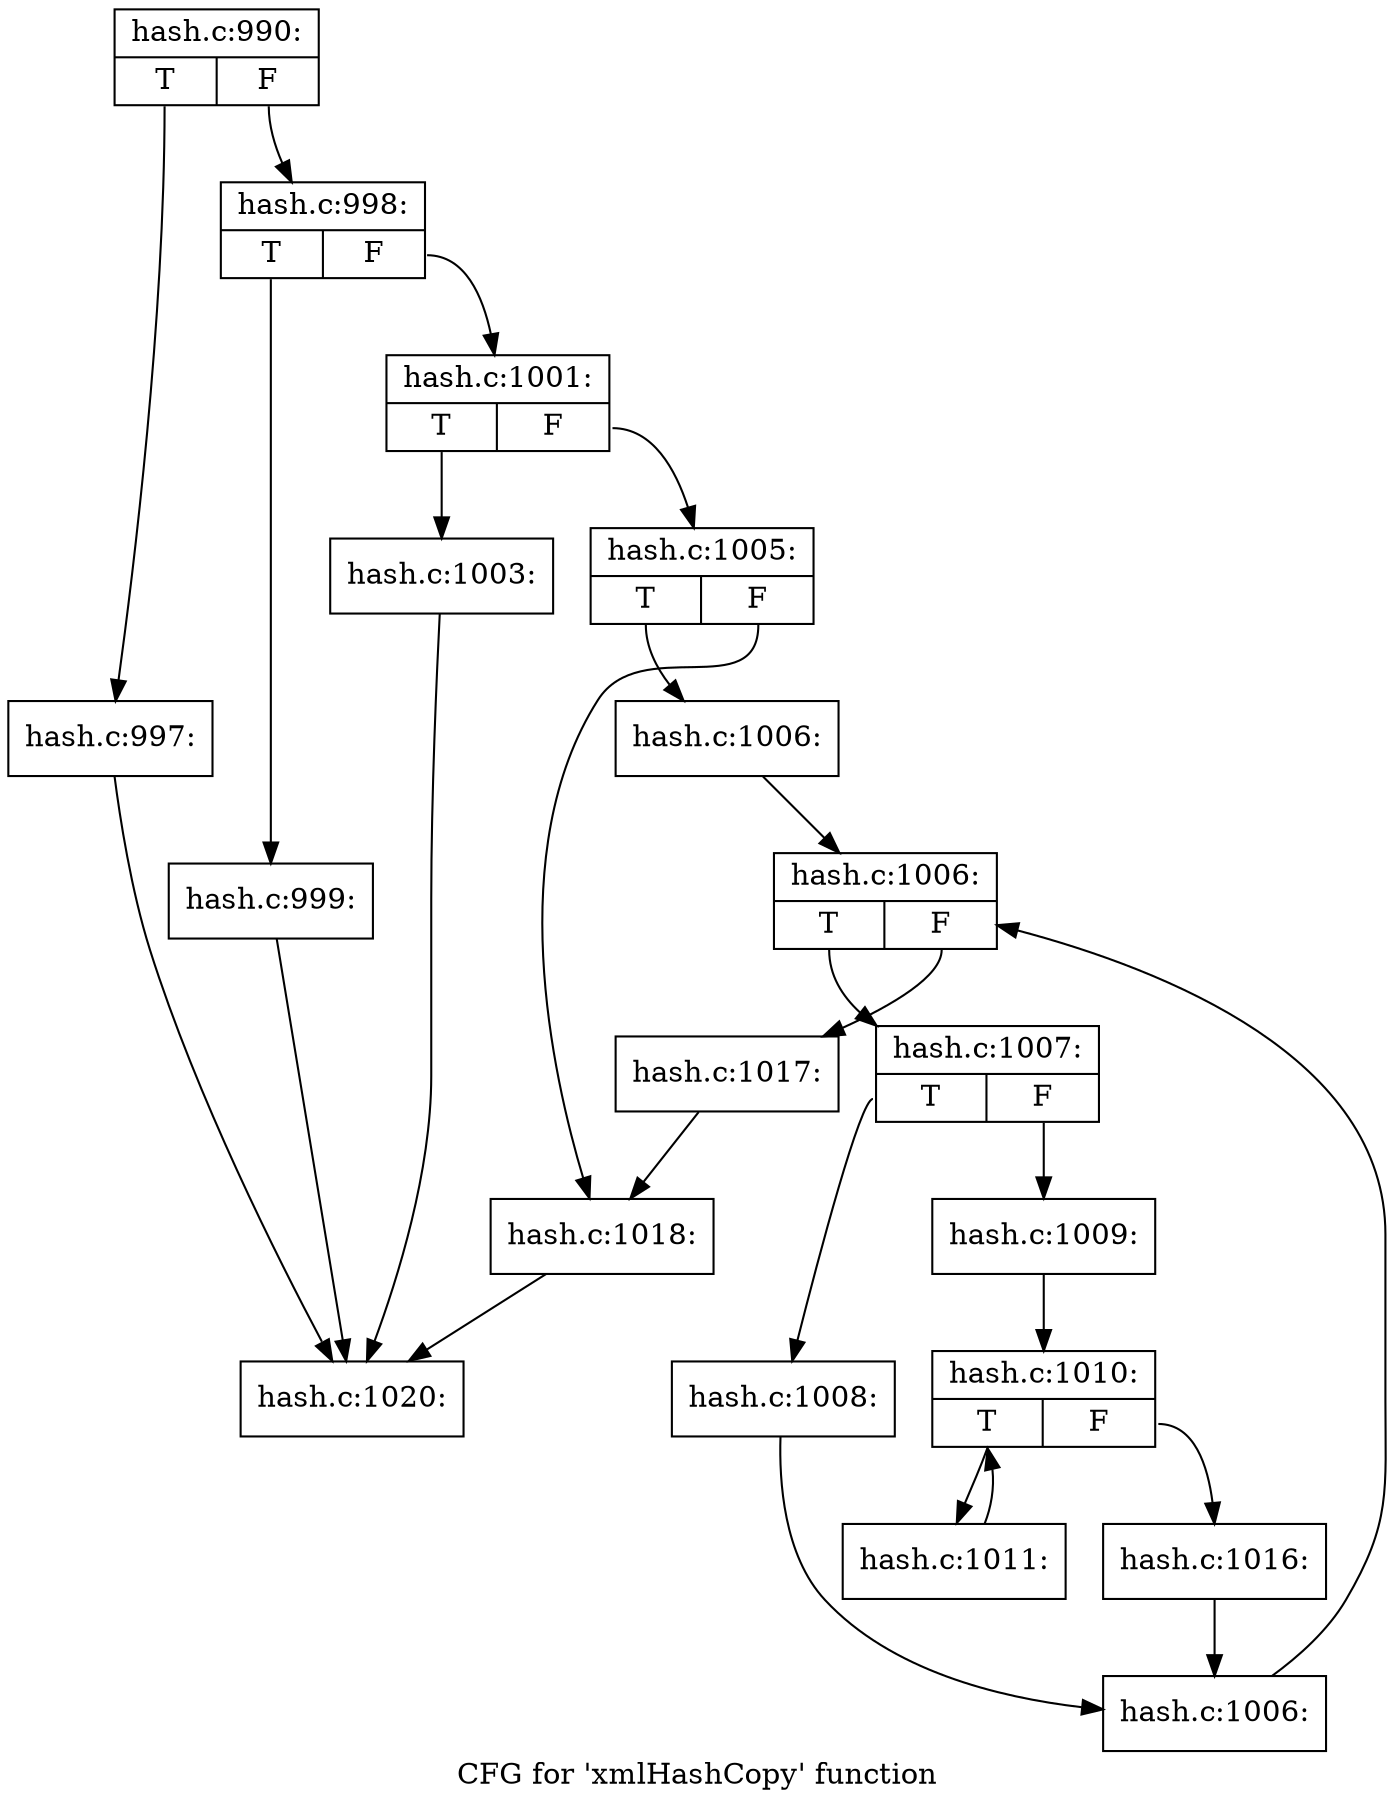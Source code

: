 digraph "CFG for 'xmlHashCopy' function" {
	label="CFG for 'xmlHashCopy' function";

	Node0x55c469729e70 [shape=record,label="{hash.c:990:|{<s0>T|<s1>F}}"];
	Node0x55c469729e70:s0 -> Node0x55c46972b900;
	Node0x55c469729e70:s1 -> Node0x55c46972b950;
	Node0x55c46972b900 [shape=record,label="{hash.c:997:}"];
	Node0x55c46972b900 -> Node0x55c469721690;
	Node0x55c46972b950 [shape=record,label="{hash.c:998:|{<s0>T|<s1>F}}"];
	Node0x55c46972b950:s0 -> Node0x55c46972bdb0;
	Node0x55c46972b950:s1 -> Node0x55c46972be00;
	Node0x55c46972bdb0 [shape=record,label="{hash.c:999:}"];
	Node0x55c46972bdb0 -> Node0x55c469721690;
	Node0x55c46972be00 [shape=record,label="{hash.c:1001:|{<s0>T|<s1>F}}"];
	Node0x55c46972be00:s0 -> Node0x55c46972c550;
	Node0x55c46972be00:s1 -> Node0x55c46972c5a0;
	Node0x55c46972c550 [shape=record,label="{hash.c:1003:}"];
	Node0x55c46972c550 -> Node0x55c469721690;
	Node0x55c46972c5a0 [shape=record,label="{hash.c:1005:|{<s0>T|<s1>F}}"];
	Node0x55c46972c5a0:s0 -> Node0x55c46972ca00;
	Node0x55c46972c5a0:s1 -> Node0x55c46972ca50;
	Node0x55c46972ca00 [shape=record,label="{hash.c:1006:}"];
	Node0x55c46972ca00 -> Node0x55c46972cf10;
	Node0x55c46972cf10 [shape=record,label="{hash.c:1006:|{<s0>T|<s1>F}}"];
	Node0x55c46972cf10:s0 -> Node0x55c46972d1f0;
	Node0x55c46972cf10:s1 -> Node0x55c46972cd70;
	Node0x55c46972d1f0 [shape=record,label="{hash.c:1007:|{<s0>T|<s1>F}}"];
	Node0x55c46972d1f0:s0 -> Node0x55c46972d620;
	Node0x55c46972d1f0:s1 -> Node0x55c46972d670;
	Node0x55c46972d620 [shape=record,label="{hash.c:1008:}"];
	Node0x55c46972d620 -> Node0x55c46972d160;
	Node0x55c46972d670 [shape=record,label="{hash.c:1009:}"];
	Node0x55c46972d670 -> Node0x55c46972e090;
	Node0x55c46972e090 [shape=record,label="{hash.c:1010:|{<s0>T|<s1>F}}"];
	Node0x55c46972e090:s0 -> Node0x55c46972e390;
	Node0x55c46972e090:s1 -> Node0x55c46972e2b0;
	Node0x55c46972e390 [shape=record,label="{hash.c:1011:}"];
	Node0x55c46972e390 -> Node0x55c46972e090;
	Node0x55c46972e2b0 [shape=record,label="{hash.c:1016:}"];
	Node0x55c46972e2b0 -> Node0x55c46972d160;
	Node0x55c46972d160 [shape=record,label="{hash.c:1006:}"];
	Node0x55c46972d160 -> Node0x55c46972cf10;
	Node0x55c46972cd70 [shape=record,label="{hash.c:1017:}"];
	Node0x55c46972cd70 -> Node0x55c46972ca50;
	Node0x55c46972ca50 [shape=record,label="{hash.c:1018:}"];
	Node0x55c46972ca50 -> Node0x55c469721690;
	Node0x55c469721690 [shape=record,label="{hash.c:1020:}"];
}
